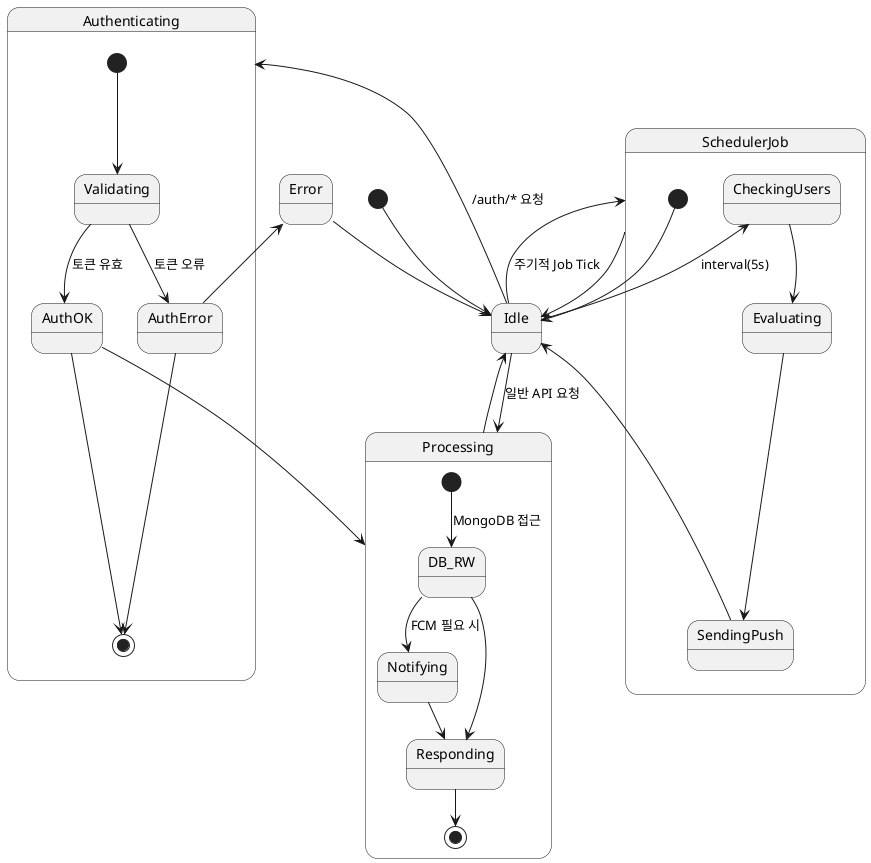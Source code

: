 @startuml Backend_Server_StateMachine
[*]           --> Idle
Idle          --> Authenticating  : /auth/* 요청
Idle          --> Processing      : 일반 API 요청
Idle          --> SchedulerJob    : 주기적 Job Tick

state Authenticating {
    [*] --> Validating
    Validating --> AuthOK    : 토큰 유효
    Validating --> AuthError : 토큰 오류
    AuthError  --> [*]
    AuthOK     --> [*]
}

Authenticating.AuthOK --> Processing
Authenticating.AuthError --> Error

state Processing {
    [*] --> DB_RW           : MongoDB 접근
    DB_RW --> Notifying     : FCM 필요 시
    DB_RW --> Responding
    Notifying --> Responding
    Responding --> [*]
}

Processing --> Idle
Error      --> Idle

state SchedulerJob {
    [*] --> Idle
    Idle --> CheckingUsers  : interval(5s)
    CheckingUsers --> Evaluating
    Evaluating --> SendingPush
    SendingPush --> Idle
}

SchedulerJob --> Idle
@enduml
